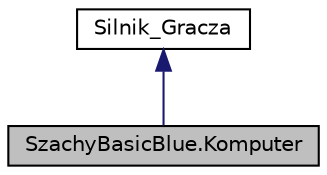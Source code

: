 digraph "SzachyBasicBlue.Komputer"
{
  edge [fontname="Helvetica",fontsize="10",labelfontname="Helvetica",labelfontsize="10"];
  node [fontname="Helvetica",fontsize="10",shape=record];
  Node1 [label="SzachyBasicBlue.Komputer",height=0.2,width=0.4,color="black", fillcolor="grey75", style="filled" fontcolor="black"];
  Node2 -> Node1 [dir="back",color="midnightblue",fontsize="10",style="solid",fontname="Helvetica"];
  Node2 [label="Silnik_Gracza",height=0.2,width=0.4,color="black", fillcolor="white", style="filled",URL="$interface_szachy_basic_blue_1_1_silnik___gracza.html"];
}
